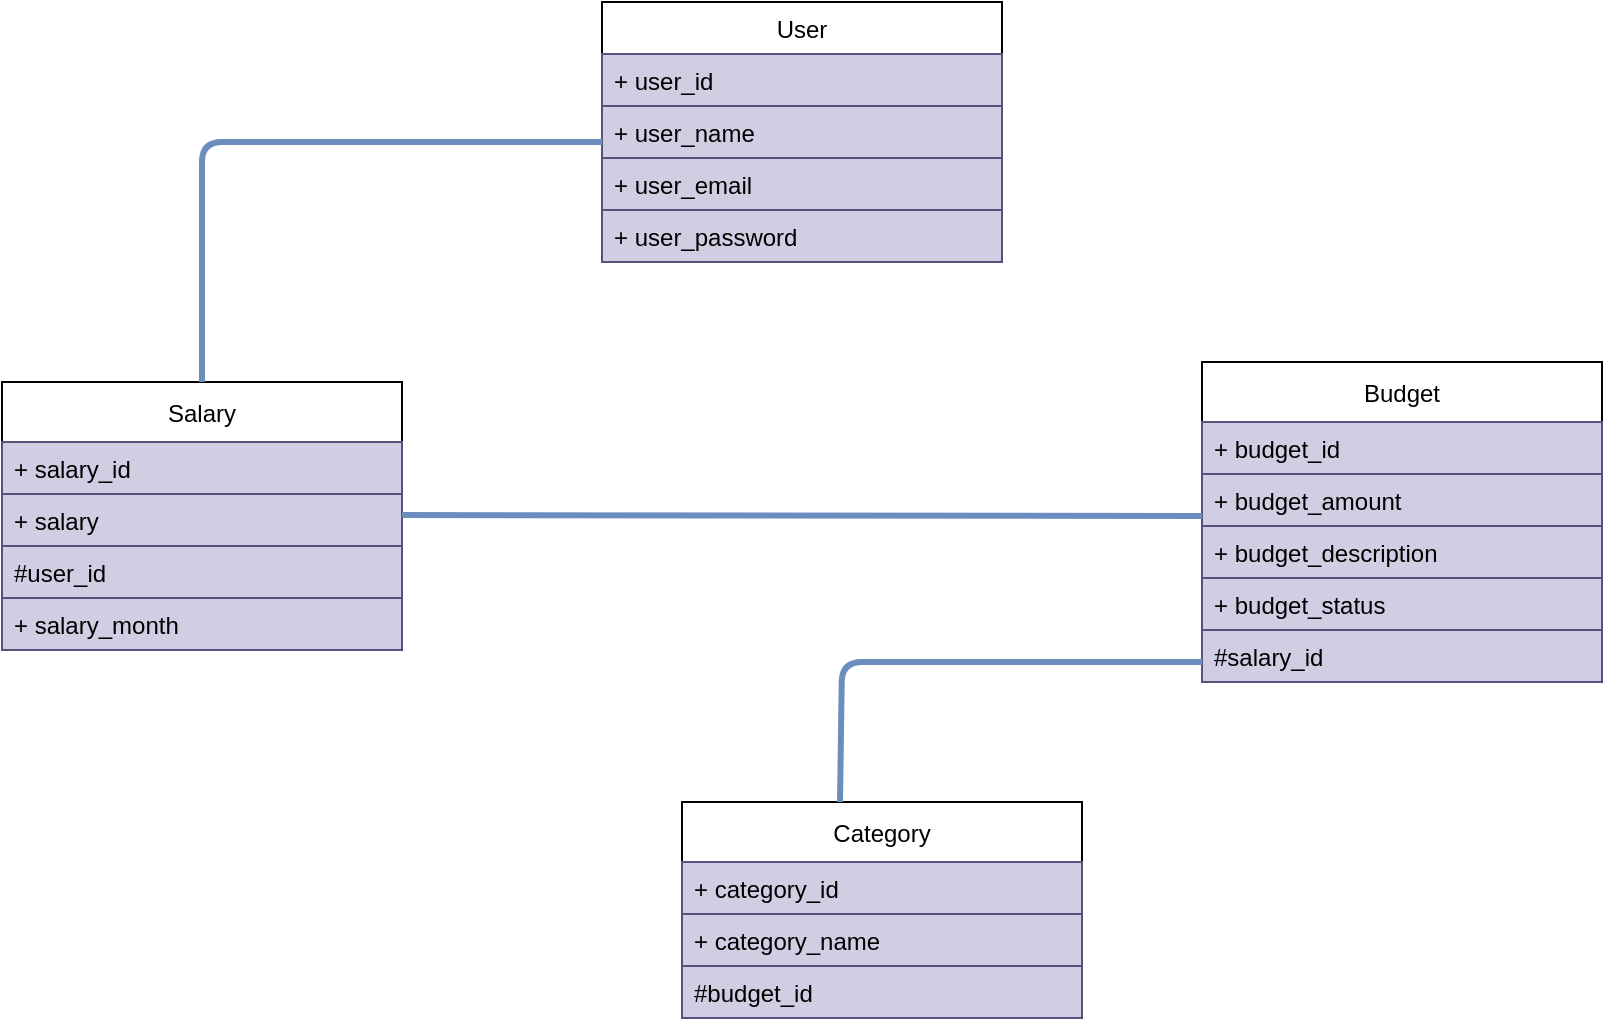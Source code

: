 <mxfile>
    <diagram id="E0M51uhc0BDLKmy2Vggu" name="Page-1">
        <mxGraphModel dx="1222" dy="787" grid="1" gridSize="10" guides="1" tooltips="1" connect="1" arrows="1" fold="1" page="1" pageScale="1" pageWidth="850" pageHeight="1100" math="0" shadow="0">
            <root>
                <mxCell id="0"/>
                <mxCell id="1" parent="0"/>
                <mxCell id="3" value="User" style="swimlane;fontStyle=0;childLayout=stackLayout;horizontal=1;startSize=26;horizontalStack=0;resizeParent=1;resizeParentMax=0;resizeLast=0;collapsible=1;marginBottom=0;" vertex="1" parent="1">
                    <mxGeometry x="330" y="40" width="200" height="130" as="geometry">
                        <mxRectangle x="330" y="40" width="70" height="30" as="alternateBounds"/>
                    </mxGeometry>
                </mxCell>
                <mxCell id="4" value="+ user_id" style="text;strokeColor=#56517e;fillColor=#d0cee2;align=left;verticalAlign=top;spacingLeft=4;spacingRight=4;overflow=hidden;rotatable=0;points=[[0,0.5],[1,0.5]];portConstraint=eastwest;fontColor=#000000;" vertex="1" parent="3">
                    <mxGeometry y="26" width="200" height="26" as="geometry"/>
                </mxCell>
                <mxCell id="5" value="+ user_name" style="text;strokeColor=#56517e;fillColor=#d0cee2;align=left;verticalAlign=top;spacingLeft=4;spacingRight=4;overflow=hidden;rotatable=0;points=[[0,0.5],[1,0.5]];portConstraint=eastwest;fontColor=#000000;" vertex="1" parent="3">
                    <mxGeometry y="52" width="200" height="26" as="geometry"/>
                </mxCell>
                <mxCell id="6" value="+ user_email" style="text;strokeColor=#56517e;fillColor=#d0cee2;align=left;verticalAlign=top;spacingLeft=4;spacingRight=4;overflow=hidden;rotatable=0;points=[[0,0.5],[1,0.5]];portConstraint=eastwest;fontColor=#000000;" vertex="1" parent="3">
                    <mxGeometry y="78" width="200" height="26" as="geometry"/>
                </mxCell>
                <mxCell id="7" value="+ user_password" style="text;strokeColor=#56517e;fillColor=#d0cee2;align=left;verticalAlign=top;spacingLeft=4;spacingRight=4;overflow=hidden;rotatable=0;points=[[0,0.5],[1,0.5]];portConstraint=eastwest;fontColor=#000000;" vertex="1" parent="3">
                    <mxGeometry y="104" width="200" height="26" as="geometry"/>
                </mxCell>
                <mxCell id="8" value="Salary" style="swimlane;fontStyle=0;childLayout=stackLayout;horizontal=1;startSize=30;horizontalStack=0;resizeParent=1;resizeParentMax=0;resizeLast=0;collapsible=1;marginBottom=0;" vertex="1" parent="1">
                    <mxGeometry x="30" y="230" width="200" height="134" as="geometry">
                        <mxRectangle x="330" y="40" width="70" height="30" as="alternateBounds"/>
                    </mxGeometry>
                </mxCell>
                <mxCell id="9" value="+ salary_id" style="text;strokeColor=#56517e;fillColor=#d0cee2;align=left;verticalAlign=top;spacingLeft=4;spacingRight=4;overflow=hidden;rotatable=0;points=[[0,0.5],[1,0.5]];portConstraint=eastwest;fontColor=#000000;" vertex="1" parent="8">
                    <mxGeometry y="30" width="200" height="26" as="geometry"/>
                </mxCell>
                <mxCell id="10" value="+ salary" style="text;strokeColor=#56517e;fillColor=#d0cee2;align=left;verticalAlign=top;spacingLeft=4;spacingRight=4;overflow=hidden;rotatable=0;points=[[0,0.5],[1,0.5]];portConstraint=eastwest;fontColor=#000000;" vertex="1" parent="8">
                    <mxGeometry y="56" width="200" height="26" as="geometry"/>
                </mxCell>
                <mxCell id="11" value="#user_id" style="text;strokeColor=#56517e;fillColor=#d0cee2;align=left;verticalAlign=top;spacingLeft=4;spacingRight=4;overflow=hidden;rotatable=0;points=[[0,0.5],[1,0.5]];portConstraint=eastwest;fontColor=#000000;" vertex="1" parent="8">
                    <mxGeometry y="82" width="200" height="26" as="geometry"/>
                </mxCell>
                <mxCell id="12" value="+ salary_month" style="text;strokeColor=#56517e;fillColor=#d0cee2;align=left;verticalAlign=top;spacingLeft=4;spacingRight=4;overflow=hidden;rotatable=0;points=[[0,0.5],[1,0.5]];portConstraint=eastwest;fontColor=#000000;" vertex="1" parent="8">
                    <mxGeometry y="108" width="200" height="26" as="geometry"/>
                </mxCell>
                <mxCell id="13" value="Budget" style="swimlane;fontStyle=0;childLayout=stackLayout;horizontal=1;startSize=30;horizontalStack=0;resizeParent=1;resizeParentMax=0;resizeLast=0;collapsible=1;marginBottom=0;" vertex="1" parent="1">
                    <mxGeometry x="630" y="220" width="200" height="160" as="geometry">
                        <mxRectangle x="330" y="40" width="70" height="30" as="alternateBounds"/>
                    </mxGeometry>
                </mxCell>
                <mxCell id="14" value="+ budget_id" style="text;strokeColor=#56517e;fillColor=#d0cee2;align=left;verticalAlign=top;spacingLeft=4;spacingRight=4;overflow=hidden;rotatable=0;points=[[0,0.5],[1,0.5]];portConstraint=eastwest;fontColor=#000000;" vertex="1" parent="13">
                    <mxGeometry y="30" width="200" height="26" as="geometry"/>
                </mxCell>
                <mxCell id="15" value="+ budget_amount" style="text;strokeColor=#56517e;fillColor=#d0cee2;align=left;verticalAlign=top;spacingLeft=4;spacingRight=4;overflow=hidden;rotatable=0;points=[[0,0.5],[1,0.5]];portConstraint=eastwest;fontColor=#000000;" vertex="1" parent="13">
                    <mxGeometry y="56" width="200" height="26" as="geometry"/>
                </mxCell>
                <mxCell id="16" value="+ budget_description" style="text;strokeColor=#56517e;fillColor=#d0cee2;align=left;verticalAlign=top;spacingLeft=4;spacingRight=4;overflow=hidden;rotatable=0;points=[[0,0.5],[1,0.5]];portConstraint=eastwest;fontColor=#000000;" vertex="1" parent="13">
                    <mxGeometry y="82" width="200" height="26" as="geometry"/>
                </mxCell>
                <mxCell id="19" value="+ budget_status" style="text;strokeColor=#56517e;fillColor=#d0cee2;align=left;verticalAlign=top;spacingLeft=4;spacingRight=4;overflow=hidden;rotatable=0;points=[[0,0.5],[1,0.5]];portConstraint=eastwest;fontColor=#000000;" vertex="1" parent="13">
                    <mxGeometry y="108" width="200" height="26" as="geometry"/>
                </mxCell>
                <mxCell id="20" value="#salary_id" style="text;strokeColor=#56517e;fillColor=#d0cee2;align=left;verticalAlign=top;spacingLeft=4;spacingRight=4;overflow=hidden;rotatable=0;points=[[0,0.5],[1,0.5]];portConstraint=eastwest;fontColor=#000000;" vertex="1" parent="13">
                    <mxGeometry y="134" width="200" height="26" as="geometry"/>
                </mxCell>
                <mxCell id="21" value="Category" style="swimlane;fontStyle=0;childLayout=stackLayout;horizontal=1;startSize=30;horizontalStack=0;resizeParent=1;resizeParentMax=0;resizeLast=0;collapsible=1;marginBottom=0;" vertex="1" parent="1">
                    <mxGeometry x="370" y="440" width="200" height="108" as="geometry">
                        <mxRectangle x="330" y="40" width="70" height="30" as="alternateBounds"/>
                    </mxGeometry>
                </mxCell>
                <mxCell id="22" value="+ category_id" style="text;strokeColor=#56517e;fillColor=#d0cee2;align=left;verticalAlign=top;spacingLeft=4;spacingRight=4;overflow=hidden;rotatable=0;points=[[0,0.5],[1,0.5]];portConstraint=eastwest;fontColor=#000000;" vertex="1" parent="21">
                    <mxGeometry y="30" width="200" height="26" as="geometry"/>
                </mxCell>
                <mxCell id="23" value="+ category_name" style="text;strokeColor=#56517e;fillColor=#d0cee2;align=left;verticalAlign=top;spacingLeft=4;spacingRight=4;overflow=hidden;rotatable=0;points=[[0,0.5],[1,0.5]];portConstraint=eastwest;fontColor=#000000;" vertex="1" parent="21">
                    <mxGeometry y="56" width="200" height="26" as="geometry"/>
                </mxCell>
                <mxCell id="24" value="#budget_id" style="text;strokeColor=#56517e;fillColor=#d0cee2;align=left;verticalAlign=top;spacingLeft=4;spacingRight=4;overflow=hidden;rotatable=0;points=[[0,0.5],[1,0.5]];portConstraint=eastwest;fontColor=#000000;" vertex="1" parent="21">
                    <mxGeometry y="82" width="200" height="26" as="geometry"/>
                </mxCell>
                <mxCell id="28" value="" style="endArrow=none;startArrow=none;endFill=0;startFill=0;endSize=8;html=1;verticalAlign=bottom;labelBackgroundColor=none;strokeWidth=3;fontColor=#000000;exitX=0.5;exitY=0;exitDx=0;exitDy=0;fillColor=#dae8fc;strokeColor=#6c8ebf;" edge="1" parent="1" source="8">
                    <mxGeometry width="160" relative="1" as="geometry">
                        <mxPoint x="170" y="110" as="sourcePoint"/>
                        <mxPoint x="330" y="110" as="targetPoint"/>
                        <Array as="points">
                            <mxPoint x="130" y="110"/>
                        </Array>
                    </mxGeometry>
                </mxCell>
                <mxCell id="29" value="" style="endArrow=none;startArrow=none;endFill=0;startFill=0;endSize=8;html=1;verticalAlign=bottom;labelBackgroundColor=none;strokeWidth=3;fontColor=#000000;fillColor=#dae8fc;strokeColor=#6c8ebf;" edge="1" parent="1">
                    <mxGeometry width="160" relative="1" as="geometry">
                        <mxPoint x="230" y="296.5" as="sourcePoint"/>
                        <mxPoint x="630" y="297" as="targetPoint"/>
                        <Array as="points"/>
                    </mxGeometry>
                </mxCell>
                <mxCell id="30" value="&lt;p style=&quot;line-height: 120%; font-size: 14px;&quot;&gt;&lt;font style=&quot;font-size: 14px;&quot; color=&quot;#ffffff&quot;&gt;1--1&lt;/font&gt;&lt;/p&gt;" style="text;html=1;align=center;verticalAlign=middle;resizable=0;points=[];autosize=1;strokeColor=none;fillColor=none;fontColor=#000000;" vertex="1" parent="1">
                    <mxGeometry x="230" y="245" width="50" height="60" as="geometry"/>
                </mxCell>
                <mxCell id="31" value="&lt;font style=&quot;font-size: 14px;&quot; color=&quot;#ffffff&quot;&gt;0--*&lt;/font&gt;" style="text;html=1;align=center;verticalAlign=middle;resizable=0;points=[];autosize=1;strokeColor=none;fillColor=none;fontColor=#000000;" vertex="1" parent="1">
                    <mxGeometry x="85" y="200" width="50" height="30" as="geometry"/>
                </mxCell>
                <mxCell id="32" value="&lt;font style=&quot;font-size: 14px;&quot; color=&quot;#ffffff&quot;&gt;0--*&lt;/font&gt;" style="text;html=1;align=center;verticalAlign=middle;resizable=0;points=[];autosize=1;strokeColor=none;fillColor=none;fontColor=#000000;" vertex="1" parent="1">
                    <mxGeometry x="580" y="260" width="50" height="30" as="geometry"/>
                </mxCell>
                <mxCell id="33" value="" style="endArrow=none;startArrow=none;endFill=0;startFill=0;endSize=8;html=1;verticalAlign=bottom;labelBackgroundColor=none;strokeWidth=3;fontColor=#000000;fillColor=#dae8fc;strokeColor=#6c8ebf;exitX=0.395;exitY=0;exitDx=0;exitDy=0;exitPerimeter=0;" edge="1" parent="1" source="21">
                    <mxGeometry width="160" relative="1" as="geometry">
                        <mxPoint x="400" y="370" as="sourcePoint"/>
                        <mxPoint x="630" y="370" as="targetPoint"/>
                        <Array as="points">
                            <mxPoint x="450" y="370"/>
                        </Array>
                    </mxGeometry>
                </mxCell>
                <mxCell id="34" value="&lt;p style=&quot;line-height: 120%; font-size: 14px;&quot;&gt;&lt;font style=&quot;font-size: 14px;&quot; color=&quot;#ffffff&quot;&gt;1--1&lt;/font&gt;&lt;/p&gt;" style="text;html=1;align=center;verticalAlign=middle;resizable=0;points=[];autosize=1;strokeColor=none;fillColor=none;fontColor=#000000;" vertex="1" parent="1">
                    <mxGeometry x="290" y="70" width="50" height="60" as="geometry"/>
                </mxCell>
                <mxCell id="35" value="&lt;p style=&quot;line-height: 120%; font-size: 14px;&quot;&gt;&lt;font style=&quot;font-size: 14px;&quot; color=&quot;#ffffff&quot;&gt;1--1&lt;/font&gt;&lt;/p&gt;" style="text;html=1;align=center;verticalAlign=middle;resizable=0;points=[];autosize=1;strokeColor=none;fillColor=none;fontColor=#000000;" vertex="1" parent="1">
                    <mxGeometry x="590" y="320" width="50" height="60" as="geometry"/>
                </mxCell>
                <mxCell id="36" value="&lt;font style=&quot;font-size: 14px;&quot; color=&quot;#ffffff&quot;&gt;0--*&lt;/font&gt;" style="text;html=1;align=center;verticalAlign=middle;resizable=0;points=[];autosize=1;strokeColor=none;fillColor=none;fontColor=#000000;" vertex="1" parent="1">
                    <mxGeometry x="405" y="410" width="50" height="30" as="geometry"/>
                </mxCell>
            </root>
        </mxGraphModel>
    </diagram>
</mxfile>